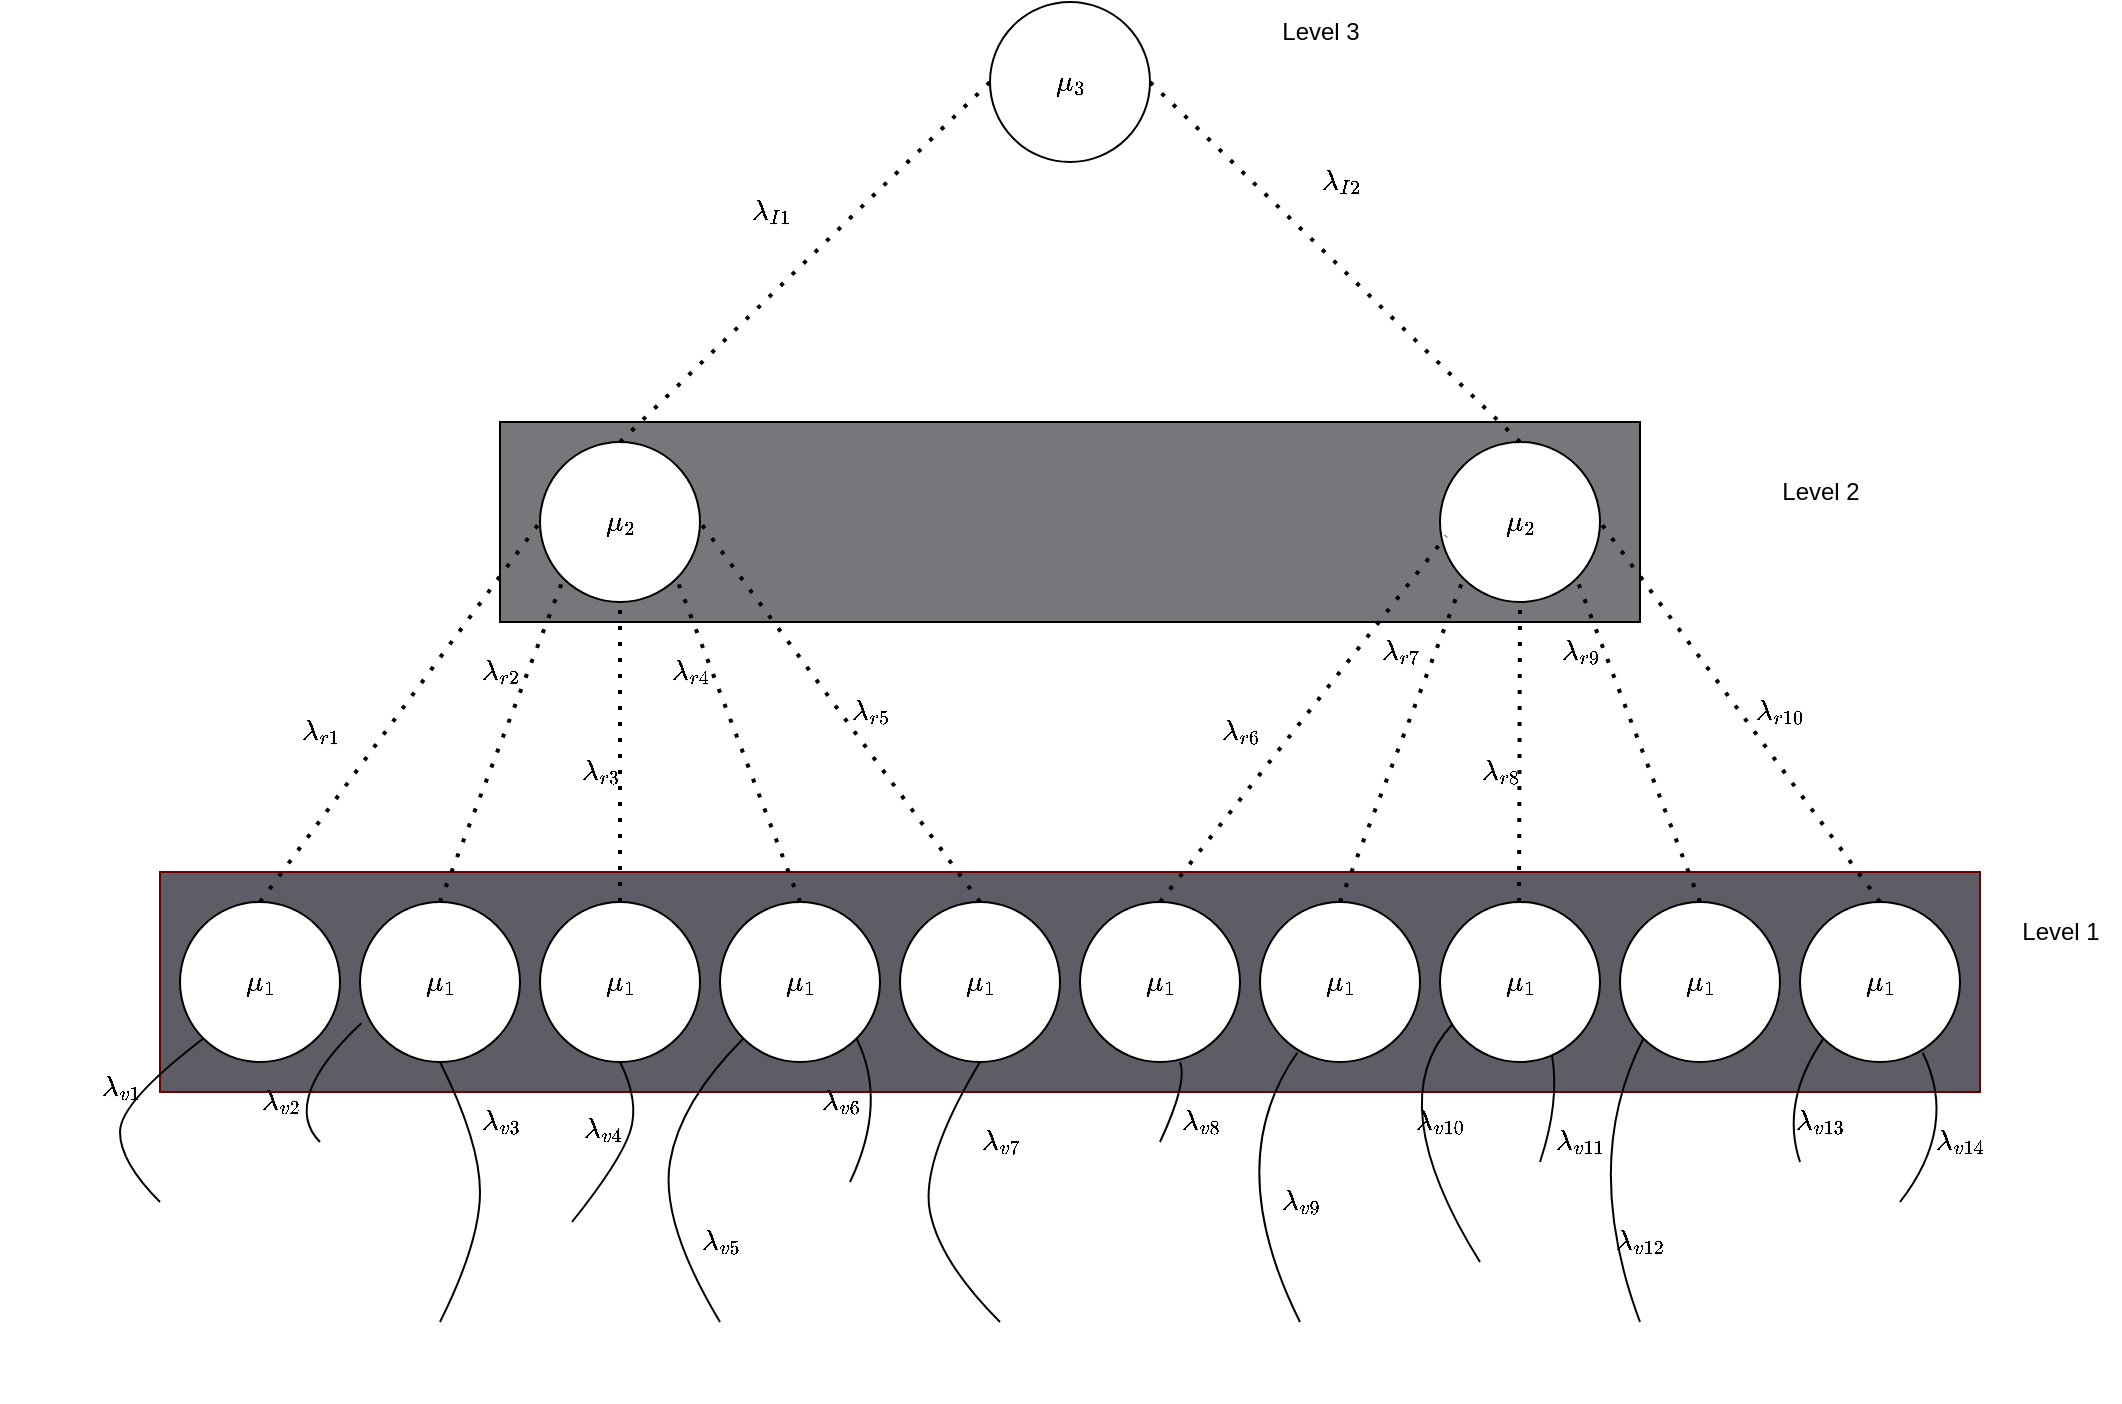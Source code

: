 <mxfile version="21.0.6" type="github">
  <diagram name="Page-1" id="K7tpPM3fMPWUOehcnThG">
    <mxGraphModel dx="1884" dy="1562" grid="1" gridSize="10" guides="1" tooltips="1" connect="1" arrows="1" fold="1" page="1" pageScale="1" pageWidth="850" pageHeight="1100" math="1" shadow="0">
      <root>
        <mxCell id="0" />
        <mxCell id="1" parent="0" />
        <mxCell id="YJVg28BFqEHnD__zuDOL-15" value="" style="rounded=0;whiteSpace=wrap;html=1;fillColor=#77767b;" parent="1" vertex="1">
          <mxGeometry x="230" y="-10" width="570" height="100" as="geometry" />
        </mxCell>
        <mxCell id="YJVg28BFqEHnD__zuDOL-14" value="" style="rounded=0;whiteSpace=wrap;html=1;fillColor=#5e5c64;fontColor=#ffffff;strokeColor=#6F0000;gradientColor=none;" parent="1" vertex="1">
          <mxGeometry x="60" y="215" width="910" height="110" as="geometry" />
        </mxCell>
        <mxCell id="YJVg28BFqEHnD__zuDOL-1" value="$$\mu_1$$" style="ellipse;whiteSpace=wrap;html=1;aspect=fixed;" parent="1" vertex="1">
          <mxGeometry x="70" y="230" width="80" height="80" as="geometry" />
        </mxCell>
        <mxCell id="YJVg28BFqEHnD__zuDOL-2" value="$$\mu_1$$" style="ellipse;whiteSpace=wrap;html=1;aspect=fixed;" parent="1" vertex="1">
          <mxGeometry x="160" y="230" width="80" height="80" as="geometry" />
        </mxCell>
        <mxCell id="YJVg28BFqEHnD__zuDOL-3" value="$$\mu_1$$" style="ellipse;whiteSpace=wrap;html=1;aspect=fixed;" parent="1" vertex="1">
          <mxGeometry x="250" y="230" width="80" height="80" as="geometry" />
        </mxCell>
        <mxCell id="YJVg28BFqEHnD__zuDOL-4" value="$$\mu_1$$" style="ellipse;whiteSpace=wrap;html=1;aspect=fixed;" parent="1" vertex="1">
          <mxGeometry x="340" y="230" width="80" height="80" as="geometry" />
        </mxCell>
        <mxCell id="YJVg28BFqEHnD__zuDOL-5" value="$$\mu_1$$" style="ellipse;whiteSpace=wrap;html=1;aspect=fixed;" parent="1" vertex="1">
          <mxGeometry x="430" y="230" width="80" height="80" as="geometry" />
        </mxCell>
        <mxCell id="YJVg28BFqEHnD__zuDOL-6" value="$$\mu_1$$" style="ellipse;whiteSpace=wrap;html=1;aspect=fixed;" parent="1" vertex="1">
          <mxGeometry x="520" y="230" width="80" height="80" as="geometry" />
        </mxCell>
        <mxCell id="YJVg28BFqEHnD__zuDOL-7" value="$$\mu_1$$" style="ellipse;whiteSpace=wrap;html=1;aspect=fixed;" parent="1" vertex="1">
          <mxGeometry x="610" y="230" width="80" height="80" as="geometry" />
        </mxCell>
        <mxCell id="YJVg28BFqEHnD__zuDOL-8" value="$$\mu_1$$" style="ellipse;whiteSpace=wrap;html=1;aspect=fixed;" parent="1" vertex="1">
          <mxGeometry x="700" y="230" width="80" height="80" as="geometry" />
        </mxCell>
        <mxCell id="YJVg28BFqEHnD__zuDOL-9" value="$$\mu_1$$" style="ellipse;whiteSpace=wrap;html=1;aspect=fixed;" parent="1" vertex="1">
          <mxGeometry x="790" y="230" width="80" height="80" as="geometry" />
        </mxCell>
        <mxCell id="YJVg28BFqEHnD__zuDOL-10" value="$$\mu_1$$" style="ellipse;whiteSpace=wrap;html=1;aspect=fixed;" parent="1" vertex="1">
          <mxGeometry x="880" y="230" width="80" height="80" as="geometry" />
        </mxCell>
        <mxCell id="YJVg28BFqEHnD__zuDOL-11" value="$$\mu_2$$" style="ellipse;whiteSpace=wrap;html=1;aspect=fixed;" parent="1" vertex="1">
          <mxGeometry x="250" width="80" height="80" as="geometry" />
        </mxCell>
        <mxCell id="YJVg28BFqEHnD__zuDOL-12" value="$$\mu_2$$" style="ellipse;whiteSpace=wrap;html=1;aspect=fixed;" parent="1" vertex="1">
          <mxGeometry x="700" width="80" height="80" as="geometry" />
        </mxCell>
        <mxCell id="YJVg28BFqEHnD__zuDOL-13" value="$$\mu_3$$" style="ellipse;whiteSpace=wrap;html=1;aspect=fixed;" parent="1" vertex="1">
          <mxGeometry x="475" y="-220" width="80" height="80" as="geometry" />
        </mxCell>
        <mxCell id="YJVg28BFqEHnD__zuDOL-17" value="" style="endArrow=none;dashed=1;html=1;dashPattern=1 3;strokeWidth=2;rounded=0;entryX=0;entryY=0.5;entryDx=0;entryDy=0;exitX=0.5;exitY=0;exitDx=0;exitDy=0;" parent="1" source="YJVg28BFqEHnD__zuDOL-1" target="YJVg28BFqEHnD__zuDOL-11" edge="1">
          <mxGeometry width="50" height="50" relative="1" as="geometry">
            <mxPoint x="110" y="230" as="sourcePoint" />
            <mxPoint x="160" y="180" as="targetPoint" />
          </mxGeometry>
        </mxCell>
        <mxCell id="YJVg28BFqEHnD__zuDOL-18" value="" style="endArrow=none;dashed=1;html=1;dashPattern=1 3;strokeWidth=2;rounded=0;entryX=0;entryY=1;entryDx=0;entryDy=0;exitX=0.5;exitY=0;exitDx=0;exitDy=0;" parent="1" source="YJVg28BFqEHnD__zuDOL-2" target="YJVg28BFqEHnD__zuDOL-11" edge="1">
          <mxGeometry width="50" height="50" relative="1" as="geometry">
            <mxPoint x="120" y="240" as="sourcePoint" />
            <mxPoint x="260" y="50" as="targetPoint" />
          </mxGeometry>
        </mxCell>
        <mxCell id="YJVg28BFqEHnD__zuDOL-19" value="" style="endArrow=none;dashed=1;html=1;dashPattern=1 3;strokeWidth=2;rounded=0;entryX=0.5;entryY=1;entryDx=0;entryDy=0;exitX=0.5;exitY=0;exitDx=0;exitDy=0;" parent="1" source="YJVg28BFqEHnD__zuDOL-3" target="YJVg28BFqEHnD__zuDOL-11" edge="1">
          <mxGeometry width="50" height="50" relative="1" as="geometry">
            <mxPoint x="130" y="250" as="sourcePoint" />
            <mxPoint x="270" y="60" as="targetPoint" />
          </mxGeometry>
        </mxCell>
        <mxCell id="YJVg28BFqEHnD__zuDOL-20" value="" style="endArrow=none;dashed=1;html=1;dashPattern=1 3;strokeWidth=2;rounded=0;entryX=1;entryY=1;entryDx=0;entryDy=0;exitX=0.5;exitY=0;exitDx=0;exitDy=0;" parent="1" source="YJVg28BFqEHnD__zuDOL-4" target="YJVg28BFqEHnD__zuDOL-11" edge="1">
          <mxGeometry width="50" height="50" relative="1" as="geometry">
            <mxPoint x="140" y="260" as="sourcePoint" />
            <mxPoint x="280" y="70" as="targetPoint" />
          </mxGeometry>
        </mxCell>
        <mxCell id="YJVg28BFqEHnD__zuDOL-21" value="" style="endArrow=none;dashed=1;html=1;dashPattern=1 3;strokeWidth=2;rounded=0;entryX=1;entryY=0.5;entryDx=0;entryDy=0;exitX=0.5;exitY=0;exitDx=0;exitDy=0;" parent="1" source="YJVg28BFqEHnD__zuDOL-5" target="YJVg28BFqEHnD__zuDOL-11" edge="1">
          <mxGeometry width="50" height="50" relative="1" as="geometry">
            <mxPoint x="150" y="270" as="sourcePoint" />
            <mxPoint x="290" y="80" as="targetPoint" />
          </mxGeometry>
        </mxCell>
        <mxCell id="YJVg28BFqEHnD__zuDOL-22" value="" style="endArrow=none;dashed=1;html=1;dashPattern=1 3;strokeWidth=2;rounded=0;entryX=0.038;entryY=0.588;entryDx=0;entryDy=0;exitX=0.5;exitY=0;exitDx=0;exitDy=0;entryPerimeter=0;" parent="1" source="YJVg28BFqEHnD__zuDOL-6" target="YJVg28BFqEHnD__zuDOL-12" edge="1">
          <mxGeometry width="50" height="50" relative="1" as="geometry">
            <mxPoint x="560" y="230" as="sourcePoint" />
            <mxPoint x="700" y="40" as="targetPoint" />
          </mxGeometry>
        </mxCell>
        <mxCell id="YJVg28BFqEHnD__zuDOL-23" value="" style="endArrow=none;dashed=1;html=1;dashPattern=1 3;strokeWidth=2;rounded=0;entryX=0;entryY=1;entryDx=0;entryDy=0;exitX=0.5;exitY=0;exitDx=0;exitDy=0;" parent="1" source="YJVg28BFqEHnD__zuDOL-7" target="YJVg28BFqEHnD__zuDOL-12" edge="1">
          <mxGeometry width="50" height="50" relative="1" as="geometry">
            <mxPoint x="670" y="212" as="sourcePoint" />
            <mxPoint x="732" y="50" as="targetPoint" />
          </mxGeometry>
        </mxCell>
        <mxCell id="YJVg28BFqEHnD__zuDOL-24" value="" style="endArrow=none;dashed=1;html=1;dashPattern=1 3;strokeWidth=2;rounded=0;entryX=0.5;entryY=1;entryDx=0;entryDy=0;exitX=0.5;exitY=0;exitDx=0;exitDy=0;" parent="1" target="YJVg28BFqEHnD__zuDOL-12" edge="1">
          <mxGeometry width="50" height="50" relative="1" as="geometry">
            <mxPoint x="739.5" y="230" as="sourcePoint" />
            <mxPoint x="739.5" y="80" as="targetPoint" />
          </mxGeometry>
        </mxCell>
        <mxCell id="YJVg28BFqEHnD__zuDOL-25" value="" style="endArrow=none;dashed=1;html=1;dashPattern=1 3;strokeWidth=2;rounded=0;entryX=1;entryY=1;entryDx=0;entryDy=0;exitX=0.5;exitY=0;exitDx=0;exitDy=0;" parent="1" source="YJVg28BFqEHnD__zuDOL-9" target="YJVg28BFqEHnD__zuDOL-12" edge="1">
          <mxGeometry width="50" height="50" relative="1" as="geometry">
            <mxPoint x="822" y="230" as="sourcePoint" />
            <mxPoint x="760" y="68" as="targetPoint" />
          </mxGeometry>
        </mxCell>
        <mxCell id="YJVg28BFqEHnD__zuDOL-26" value="" style="endArrow=none;dashed=1;html=1;dashPattern=1 3;strokeWidth=2;rounded=0;entryX=1;entryY=0.5;entryDx=0;entryDy=0;exitX=0.5;exitY=0;exitDx=0;exitDy=0;" parent="1" source="YJVg28BFqEHnD__zuDOL-10" target="YJVg28BFqEHnD__zuDOL-12" edge="1">
          <mxGeometry width="50" height="50" relative="1" as="geometry">
            <mxPoint x="920" y="230" as="sourcePoint" />
            <mxPoint x="780" y="40" as="targetPoint" />
          </mxGeometry>
        </mxCell>
        <mxCell id="YJVg28BFqEHnD__zuDOL-27" value="" style="endArrow=none;dashed=1;html=1;dashPattern=1 3;strokeWidth=2;rounded=0;exitX=0.5;exitY=0;exitDx=0;exitDy=0;entryX=0;entryY=0.5;entryDx=0;entryDy=0;" parent="1" source="YJVg28BFqEHnD__zuDOL-11" target="YJVg28BFqEHnD__zuDOL-13" edge="1">
          <mxGeometry width="50" height="50" relative="1" as="geometry">
            <mxPoint x="330" y="-100" as="sourcePoint" />
            <mxPoint x="380" y="-150" as="targetPoint" />
          </mxGeometry>
        </mxCell>
        <mxCell id="YJVg28BFqEHnD__zuDOL-28" value="" style="endArrow=none;dashed=1;html=1;dashPattern=1 3;strokeWidth=2;rounded=0;exitX=0.5;exitY=0;exitDx=0;exitDy=0;entryX=1;entryY=0.5;entryDx=0;entryDy=0;" parent="1" source="YJVg28BFqEHnD__zuDOL-12" target="YJVg28BFqEHnD__zuDOL-13" edge="1">
          <mxGeometry width="50" height="50" relative="1" as="geometry">
            <mxPoint x="730" y="-30" as="sourcePoint" />
            <mxPoint x="560" y="-180" as="targetPoint" />
          </mxGeometry>
        </mxCell>
        <mxCell id="YJVg28BFqEHnD__zuDOL-35" value="$$\lambda_{I1}$$" style="text;html=1;align=center;verticalAlign=middle;resizable=0;points=[];autosize=1;strokeColor=none;fillColor=none;" parent="1" vertex="1">
          <mxGeometry x="305" y="-130" width="120" height="30" as="geometry" />
        </mxCell>
        <mxCell id="YJVg28BFqEHnD__zuDOL-38" value="" style="shape=image;html=1;verticalAlign=top;verticalLabelPosition=bottom;labelBackgroundColor=#ffffff;imageAspect=0;aspect=fixed;image=https://cdn4.iconfinder.com/data/icons/transportation-and-vehicle/128/Transportation_And_Vehicle_3-03-128.png;opacity=50;" parent="1" vertex="1">
          <mxGeometry x="60" y="380" width="40" height="40" as="geometry" />
        </mxCell>
        <mxCell id="YJVg28BFqEHnD__zuDOL-39" value="" style="shape=image;html=1;verticalAlign=top;verticalLabelPosition=bottom;labelBackgroundColor=#ffffff;imageAspect=0;aspect=fixed;image=https://cdn4.iconfinder.com/data/icons/transportation-and-vehicle/128/Transportation_And_Vehicle_3-03-128.png;opacity=50;" parent="1" vertex="1">
          <mxGeometry x="230" y="390" width="40" height="40" as="geometry" />
        </mxCell>
        <mxCell id="YJVg28BFqEHnD__zuDOL-40" value="" style="shape=image;html=1;verticalAlign=top;verticalLabelPosition=bottom;labelBackgroundColor=#ffffff;imageAspect=0;aspect=fixed;image=https://cdn4.iconfinder.com/data/icons/transportation-and-vehicle/128/Transportation_And_Vehicle_3-03-128.png;opacity=50;" parent="1" vertex="1">
          <mxGeometry x="140" y="350" width="40" height="40" as="geometry" />
        </mxCell>
        <mxCell id="YJVg28BFqEHnD__zuDOL-41" value="" style="shape=image;html=1;verticalAlign=top;verticalLabelPosition=bottom;labelBackgroundColor=#ffffff;imageAspect=0;aspect=fixed;image=https://cdn4.iconfinder.com/data/icons/transportation-and-vehicle/128/Transportation_And_Vehicle_3-03-128.png;opacity=50;direction=east;" parent="1" vertex="1">
          <mxGeometry x="330" y="440" width="40" height="40" as="geometry" />
        </mxCell>
        <mxCell id="YJVg28BFqEHnD__zuDOL-42" value="" style="shape=image;html=1;verticalAlign=top;verticalLabelPosition=bottom;labelBackgroundColor=#ffffff;imageAspect=0;aspect=fixed;image=https://cdn4.iconfinder.com/data/icons/transportation-and-vehicle/128/Transportation_And_Vehicle_3-03-128.png;opacity=50;direction=east;" parent="1" vertex="1">
          <mxGeometry x="385" y="370" width="40" height="40" as="geometry" />
        </mxCell>
        <mxCell id="YJVg28BFqEHnD__zuDOL-43" value="" style="shape=image;html=1;verticalAlign=top;verticalLabelPosition=bottom;labelBackgroundColor=#ffffff;imageAspect=0;aspect=fixed;image=https://cdn4.iconfinder.com/data/icons/transportation-and-vehicle/128/Transportation_And_Vehicle_3-03-128.png;opacity=50;" parent="1" vertex="1">
          <mxGeometry x="180" y="440" width="40" height="40" as="geometry" />
        </mxCell>
        <mxCell id="YJVg28BFqEHnD__zuDOL-44" value="" style="shape=image;html=1;verticalAlign=top;verticalLabelPosition=bottom;labelBackgroundColor=#ffffff;imageAspect=0;aspect=fixed;image=https://cdn4.iconfinder.com/data/icons/transportation-and-vehicle/128/Transportation_And_Vehicle_3-03-128.png;opacity=50;" parent="1" vertex="1">
          <mxGeometry x="470" y="440" width="40" height="40" as="geometry" />
        </mxCell>
        <mxCell id="YJVg28BFqEHnD__zuDOL-45" value="" style="shape=image;html=1;verticalAlign=top;verticalLabelPosition=bottom;labelBackgroundColor=#ffffff;imageAspect=0;aspect=fixed;image=https://cdn4.iconfinder.com/data/icons/transportation-and-vehicle/128/Transportation_And_Vehicle_3-03-128.png;opacity=50;" parent="1" vertex="1">
          <mxGeometry x="540" y="350" width="40" height="40" as="geometry" />
        </mxCell>
        <mxCell id="YJVg28BFqEHnD__zuDOL-46" value="" style="shape=image;html=1;verticalAlign=top;verticalLabelPosition=bottom;labelBackgroundColor=#ffffff;imageAspect=0;aspect=fixed;image=https://cdn4.iconfinder.com/data/icons/transportation-and-vehicle/128/Transportation_And_Vehicle_3-03-128.png;opacity=50;" parent="1" vertex="1">
          <mxGeometry x="610" y="440" width="40" height="40" as="geometry" />
        </mxCell>
        <mxCell id="YJVg28BFqEHnD__zuDOL-47" value="" style="shape=image;html=1;verticalAlign=top;verticalLabelPosition=bottom;labelBackgroundColor=#ffffff;imageAspect=0;aspect=fixed;image=https://cdn4.iconfinder.com/data/icons/transportation-and-vehicle/128/Transportation_And_Vehicle_3-03-128.png;opacity=50;" parent="1" vertex="1">
          <mxGeometry x="730" y="360" width="40" height="40" as="geometry" />
        </mxCell>
        <mxCell id="YJVg28BFqEHnD__zuDOL-48" value="" style="shape=image;html=1;verticalAlign=top;verticalLabelPosition=bottom;labelBackgroundColor=#ffffff;imageAspect=0;aspect=fixed;image=https://cdn4.iconfinder.com/data/icons/transportation-and-vehicle/128/Transportation_And_Vehicle_3-03-128.png;opacity=50;" parent="1" vertex="1">
          <mxGeometry x="710" y="410" width="40" height="40" as="geometry" />
        </mxCell>
        <mxCell id="YJVg28BFqEHnD__zuDOL-49" value="" style="shape=image;html=1;verticalAlign=top;verticalLabelPosition=bottom;labelBackgroundColor=#ffffff;imageAspect=0;aspect=fixed;image=https://cdn4.iconfinder.com/data/icons/transportation-and-vehicle/128/Transportation_And_Vehicle_3-03-128.png;opacity=50;" parent="1" vertex="1">
          <mxGeometry x="860" y="360" width="40" height="40" as="geometry" />
        </mxCell>
        <mxCell id="YJVg28BFqEHnD__zuDOL-50" value="" style="shape=image;html=1;verticalAlign=top;verticalLabelPosition=bottom;labelBackgroundColor=#ffffff;imageAspect=0;aspect=fixed;image=https://cdn4.iconfinder.com/data/icons/transportation-and-vehicle/128/Transportation_And_Vehicle_3-03-128.png;opacity=50;" parent="1" vertex="1">
          <mxGeometry x="780" y="440" width="40" height="40" as="geometry" />
        </mxCell>
        <mxCell id="YJVg28BFqEHnD__zuDOL-51" value="" style="shape=image;html=1;verticalAlign=top;verticalLabelPosition=bottom;labelBackgroundColor=#ffffff;imageAspect=0;aspect=fixed;image=https://cdn4.iconfinder.com/data/icons/transportation-and-vehicle/128/Transportation_And_Vehicle_3-03-128.png;opacity=50;" parent="1" vertex="1">
          <mxGeometry x="910" y="380" width="40" height="40" as="geometry" />
        </mxCell>
        <mxCell id="YJVg28BFqEHnD__zuDOL-53" value="" style="curved=1;endArrow=none;html=1;rounded=0;endFill=0;entryX=0;entryY=1;entryDx=0;entryDy=0;exitX=0;exitY=0;exitDx=0;exitDy=0;" parent="1" source="YJVg28BFqEHnD__zuDOL-38" target="YJVg28BFqEHnD__zuDOL-1" edge="1">
          <mxGeometry width="50" height="50" relative="1" as="geometry">
            <mxPoint x="50" y="400" as="sourcePoint" />
            <mxPoint x="70" y="340" as="targetPoint" />
            <Array as="points">
              <mxPoint x="40" y="360" />
              <mxPoint x="40" y="330" />
            </Array>
          </mxGeometry>
        </mxCell>
        <mxCell id="YJVg28BFqEHnD__zuDOL-54" value="$$\lambda_{v1}$$" style="text;html=1;align=center;verticalAlign=middle;resizable=0;points=[];autosize=1;strokeColor=none;fillColor=none;" parent="1" vertex="1">
          <mxGeometry x="-20" y="308" width="120" height="30" as="geometry" />
        </mxCell>
        <mxCell id="YJVg28BFqEHnD__zuDOL-55" value="Level 1" style="text;html=1;align=center;verticalAlign=middle;resizable=0;points=[];autosize=1;strokeColor=none;fillColor=none;" parent="1" vertex="1">
          <mxGeometry x="980" y="230" width="60" height="30" as="geometry" />
        </mxCell>
        <mxCell id="YJVg28BFqEHnD__zuDOL-58" value="Level 2 " style="text;html=1;align=center;verticalAlign=middle;resizable=0;points=[];autosize=1;strokeColor=none;fillColor=none;" parent="1" vertex="1">
          <mxGeometry x="860" y="10" width="60" height="30" as="geometry" />
        </mxCell>
        <mxCell id="YJVg28BFqEHnD__zuDOL-59" value="Level 3 " style="text;html=1;align=center;verticalAlign=middle;resizable=0;points=[];autosize=1;strokeColor=none;fillColor=none;" parent="1" vertex="1">
          <mxGeometry x="610" y="-220" width="60" height="30" as="geometry" />
        </mxCell>
        <mxCell id="T5lkXfuxaF4mab0h6_Vr-1" value="" style="curved=1;endArrow=none;html=1;rounded=0;endFill=0;entryX=0.008;entryY=0.758;entryDx=0;entryDy=0;entryPerimeter=0;" edge="1" parent="1" source="YJVg28BFqEHnD__zuDOL-40" target="YJVg28BFqEHnD__zuDOL-2">
          <mxGeometry width="50" height="50" relative="1" as="geometry">
            <mxPoint x="128" y="380" as="sourcePoint" />
            <mxPoint x="150" y="298" as="targetPoint" />
            <Array as="points">
              <mxPoint x="130" y="340" />
              <mxPoint x="140" y="310" />
            </Array>
          </mxGeometry>
        </mxCell>
        <mxCell id="T5lkXfuxaF4mab0h6_Vr-2" value="" style="curved=1;endArrow=none;html=1;rounded=0;endFill=0;entryX=0.5;entryY=1;entryDx=0;entryDy=0;exitX=0.5;exitY=0;exitDx=0;exitDy=0;" edge="1" parent="1" source="YJVg28BFqEHnD__zuDOL-43" target="YJVg28BFqEHnD__zuDOL-2">
          <mxGeometry width="50" height="50" relative="1" as="geometry">
            <mxPoint x="80" y="400" as="sourcePoint" />
            <mxPoint x="102" y="318" as="targetPoint" />
            <Array as="points">
              <mxPoint x="220" y="400" />
              <mxPoint x="220" y="350" />
            </Array>
          </mxGeometry>
        </mxCell>
        <mxCell id="T5lkXfuxaF4mab0h6_Vr-3" value="" style="curved=1;endArrow=none;html=1;rounded=0;endFill=0;entryX=0.5;entryY=1;entryDx=0;entryDy=0;" edge="1" parent="1" source="YJVg28BFqEHnD__zuDOL-39" target="YJVg28BFqEHnD__zuDOL-3">
          <mxGeometry width="50" height="50" relative="1" as="geometry">
            <mxPoint x="90" y="410" as="sourcePoint" />
            <mxPoint x="112" y="328" as="targetPoint" />
            <Array as="points">
              <mxPoint x="290" y="360" />
              <mxPoint x="300" y="330" />
            </Array>
          </mxGeometry>
        </mxCell>
        <mxCell id="T5lkXfuxaF4mab0h6_Vr-4" value="" style="curved=1;endArrow=none;html=1;rounded=0;endFill=0;entryX=0;entryY=1;entryDx=0;entryDy=0;exitX=0.25;exitY=0;exitDx=0;exitDy=0;" edge="1" parent="1" source="YJVg28BFqEHnD__zuDOL-41" target="YJVg28BFqEHnD__zuDOL-4">
          <mxGeometry width="50" height="50" relative="1" as="geometry">
            <mxPoint x="350" y="420" as="sourcePoint" />
            <mxPoint x="372" y="338" as="targetPoint" />
            <Array as="points">
              <mxPoint x="310" y="390" />
              <mxPoint x="320" y="330" />
            </Array>
          </mxGeometry>
        </mxCell>
        <mxCell id="T5lkXfuxaF4mab0h6_Vr-5" value="" style="curved=1;endArrow=none;html=1;rounded=0;endFill=0;entryX=1;entryY=1;entryDx=0;entryDy=0;exitX=0.5;exitY=0;exitDx=0;exitDy=0;" edge="1" parent="1" source="YJVg28BFqEHnD__zuDOL-42" target="YJVg28BFqEHnD__zuDOL-4">
          <mxGeometry width="50" height="50" relative="1" as="geometry">
            <mxPoint x="424" y="380" as="sourcePoint" />
            <mxPoint x="446" y="298" as="targetPoint" />
            <Array as="points">
              <mxPoint x="424" y="330" />
            </Array>
          </mxGeometry>
        </mxCell>
        <mxCell id="T5lkXfuxaF4mab0h6_Vr-6" value="" style="curved=1;endArrow=none;html=1;rounded=0;endFill=0;entryX=0.5;entryY=1;entryDx=0;entryDy=0;exitX=0.25;exitY=0;exitDx=0;exitDy=0;" edge="1" parent="1" source="YJVg28BFqEHnD__zuDOL-44" target="YJVg28BFqEHnD__zuDOL-5">
          <mxGeometry width="50" height="50" relative="1" as="geometry">
            <mxPoint x="453" y="411" as="sourcePoint" />
            <mxPoint x="475" y="329" as="targetPoint" />
            <Array as="points">
              <mxPoint x="450" y="410" />
              <mxPoint x="440" y="360" />
            </Array>
          </mxGeometry>
        </mxCell>
        <mxCell id="T5lkXfuxaF4mab0h6_Vr-7" value="" style="curved=1;endArrow=none;html=1;rounded=0;endFill=0;entryX=0.233;entryY=0.942;entryDx=0;entryDy=0;exitX=0.5;exitY=0;exitDx=0;exitDy=0;entryPerimeter=0;" edge="1" parent="1" source="YJVg28BFqEHnD__zuDOL-46" target="YJVg28BFqEHnD__zuDOL-7">
          <mxGeometry width="50" height="50" relative="1" as="geometry">
            <mxPoint x="650" y="435" as="sourcePoint" />
            <mxPoint x="640" y="305" as="targetPoint" />
            <Array as="points">
              <mxPoint x="590" y="360" />
            </Array>
          </mxGeometry>
        </mxCell>
        <mxCell id="T5lkXfuxaF4mab0h6_Vr-8" value="" style="curved=1;endArrow=none;html=1;rounded=0;endFill=0;entryX=0.075;entryY=0.767;entryDx=0;entryDy=0;exitX=0.25;exitY=0;exitDx=0;exitDy=0;entryPerimeter=0;" edge="1" parent="1" source="YJVg28BFqEHnD__zuDOL-48" target="YJVg28BFqEHnD__zuDOL-8">
          <mxGeometry width="50" height="50" relative="1" as="geometry">
            <mxPoint x="730" y="420" as="sourcePoint" />
            <mxPoint x="720" y="290" as="targetPoint" />
            <Array as="points">
              <mxPoint x="670" y="330" />
            </Array>
          </mxGeometry>
        </mxCell>
        <mxCell id="T5lkXfuxaF4mab0h6_Vr-9" value="" style="curved=1;endArrow=none;html=1;rounded=0;endFill=0;entryX=0;entryY=1;entryDx=0;entryDy=0;exitX=0.5;exitY=0;exitDx=0;exitDy=0;" edge="1" parent="1" source="YJVg28BFqEHnD__zuDOL-50" target="YJVg28BFqEHnD__zuDOL-9">
          <mxGeometry width="50" height="50" relative="1" as="geometry">
            <mxPoint x="810" y="438" as="sourcePoint" />
            <mxPoint x="800" y="308" as="targetPoint" />
            <Array as="points">
              <mxPoint x="770" y="360" />
            </Array>
          </mxGeometry>
        </mxCell>
        <mxCell id="T5lkXfuxaF4mab0h6_Vr-10" value="" style="curved=1;endArrow=none;html=1;rounded=0;endFill=0;exitX=0.5;exitY=0;exitDx=0;exitDy=0;" edge="1" parent="1" source="YJVg28BFqEHnD__zuDOL-45">
          <mxGeometry width="50" height="50" relative="1" as="geometry">
            <mxPoint x="555" y="360" as="sourcePoint" />
            <mxPoint x="570" y="310" as="targetPoint" />
            <Array as="points">
              <mxPoint x="574" y="320" />
            </Array>
          </mxGeometry>
        </mxCell>
        <mxCell id="T5lkXfuxaF4mab0h6_Vr-11" value="" style="curved=1;endArrow=none;html=1;rounded=0;endFill=0;entryX=0.7;entryY=0.958;entryDx=0;entryDy=0;entryPerimeter=0;exitX=0.5;exitY=0;exitDx=0;exitDy=0;" edge="1" parent="1" source="YJVg28BFqEHnD__zuDOL-47" target="YJVg28BFqEHnD__zuDOL-8">
          <mxGeometry width="50" height="50" relative="1" as="geometry">
            <mxPoint x="750" y="350" as="sourcePoint" />
            <mxPoint x="733.5" y="298" as="targetPoint" />
            <Array as="points">
              <mxPoint x="760" y="330" />
            </Array>
          </mxGeometry>
        </mxCell>
        <mxCell id="T5lkXfuxaF4mab0h6_Vr-12" value="" style="curved=1;endArrow=none;html=1;rounded=0;endFill=0;exitX=0.5;exitY=0;exitDx=0;exitDy=0;entryX=0.767;entryY=0.942;entryDx=0;entryDy=0;entryPerimeter=0;" edge="1" parent="1" source="YJVg28BFqEHnD__zuDOL-51" target="YJVg28BFqEHnD__zuDOL-10">
          <mxGeometry width="50" height="50" relative="1" as="geometry">
            <mxPoint x="940.5" y="382" as="sourcePoint" />
            <mxPoint x="940" y="310" as="targetPoint" />
            <Array as="points">
              <mxPoint x="959.5" y="342" />
            </Array>
          </mxGeometry>
        </mxCell>
        <mxCell id="T5lkXfuxaF4mab0h6_Vr-13" value="" style="curved=1;endArrow=none;html=1;rounded=0;endFill=0;exitX=0.5;exitY=0;exitDx=0;exitDy=0;entryX=0;entryY=1;entryDx=0;entryDy=0;" edge="1" parent="1" source="YJVg28BFqEHnD__zuDOL-49" target="YJVg28BFqEHnD__zuDOL-10">
          <mxGeometry width="50" height="50" relative="1" as="geometry">
            <mxPoint x="890" y="420" as="sourcePoint" />
            <mxPoint x="889" y="290" as="targetPoint" />
            <Array as="points">
              <mxPoint x="870" y="330" />
            </Array>
          </mxGeometry>
        </mxCell>
        <mxCell id="T5lkXfuxaF4mab0h6_Vr-14" value="$$\lambda_{v2}$$" style="text;html=1;align=center;verticalAlign=middle;resizable=0;points=[];autosize=1;strokeColor=none;fillColor=none;" vertex="1" parent="1">
          <mxGeometry x="60" y="315" width="120" height="30" as="geometry" />
        </mxCell>
        <mxCell id="T5lkXfuxaF4mab0h6_Vr-15" value="$$\lambda_{v3}$$" style="text;html=1;align=center;verticalAlign=middle;resizable=0;points=[];autosize=1;strokeColor=none;fillColor=none;" vertex="1" parent="1">
          <mxGeometry x="170" y="325" width="120" height="30" as="geometry" />
        </mxCell>
        <mxCell id="T5lkXfuxaF4mab0h6_Vr-16" value="&lt;span style=&quot;color: rgb(0, 0, 0); font-family: Helvetica; font-size: 12px; font-style: normal; font-variant-ligatures: normal; font-variant-caps: normal; font-weight: 400; letter-spacing: normal; orphans: 2; text-align: center; text-indent: 0px; text-transform: none; widows: 2; word-spacing: 0px; -webkit-text-stroke-width: 0px; background-color: rgb(251, 251, 251); text-decoration-thickness: initial; text-decoration-style: initial; text-decoration-color: initial; float: none; display: inline !important;&quot;&gt;$$\lambda_{v4}$$&lt;/span&gt;" style="text;whiteSpace=wrap;html=1;" vertex="1" parent="1">
          <mxGeometry x="270" y="318" width="30" height="10" as="geometry" />
        </mxCell>
        <mxCell id="T5lkXfuxaF4mab0h6_Vr-17" value="$$\lambda_{v5}$$" style="text;html=1;align=center;verticalAlign=middle;resizable=0;points=[];autosize=1;strokeColor=none;fillColor=none;" vertex="1" parent="1">
          <mxGeometry x="280" y="385" width="120" height="30" as="geometry" />
        </mxCell>
        <mxCell id="T5lkXfuxaF4mab0h6_Vr-18" value="$$\lambda_{v6}$$" style="text;html=1;align=center;verticalAlign=middle;resizable=0;points=[];autosize=1;strokeColor=none;fillColor=none;" vertex="1" parent="1">
          <mxGeometry x="340" y="315" width="120" height="30" as="geometry" />
        </mxCell>
        <mxCell id="T5lkXfuxaF4mab0h6_Vr-19" value="$$\lambda_{v7}$$" style="text;html=1;align=center;verticalAlign=middle;resizable=0;points=[];autosize=1;strokeColor=none;fillColor=none;" vertex="1" parent="1">
          <mxGeometry x="420" y="335" width="120" height="30" as="geometry" />
        </mxCell>
        <mxCell id="T5lkXfuxaF4mab0h6_Vr-20" value="$$\lambda_{v8}$$" style="text;html=1;align=center;verticalAlign=middle;resizable=0;points=[];autosize=1;strokeColor=none;fillColor=none;" vertex="1" parent="1">
          <mxGeometry x="520" y="325" width="120" height="30" as="geometry" />
        </mxCell>
        <mxCell id="T5lkXfuxaF4mab0h6_Vr-21" value="$$\lambda_{v9}$$" style="text;html=1;align=center;verticalAlign=middle;resizable=0;points=[];autosize=1;strokeColor=none;fillColor=none;" vertex="1" parent="1">
          <mxGeometry x="570" y="365" width="120" height="30" as="geometry" />
        </mxCell>
        <mxCell id="T5lkXfuxaF4mab0h6_Vr-22" value="$$\lambda_{v10}$$" style="text;html=1;align=center;verticalAlign=middle;resizable=0;points=[];autosize=1;strokeColor=none;fillColor=none;" vertex="1" parent="1">
          <mxGeometry x="635" y="325" width="130" height="30" as="geometry" />
        </mxCell>
        <mxCell id="T5lkXfuxaF4mab0h6_Vr-23" value="$$\lambda_{v11}$$" style="text;html=1;align=center;verticalAlign=middle;resizable=0;points=[];autosize=1;strokeColor=none;fillColor=none;" vertex="1" parent="1">
          <mxGeometry x="705" y="335" width="130" height="30" as="geometry" />
        </mxCell>
        <mxCell id="T5lkXfuxaF4mab0h6_Vr-24" value="$$\lambda_{v12}$$" style="text;html=1;align=center;verticalAlign=middle;resizable=0;points=[];autosize=1;strokeColor=none;fillColor=none;" vertex="1" parent="1">
          <mxGeometry x="735" y="385" width="130" height="30" as="geometry" />
        </mxCell>
        <mxCell id="T5lkXfuxaF4mab0h6_Vr-25" value="$$\lambda_{v13}$$" style="text;html=1;align=center;verticalAlign=middle;resizable=0;points=[];autosize=1;strokeColor=none;fillColor=none;" vertex="1" parent="1">
          <mxGeometry x="825" y="325" width="130" height="30" as="geometry" />
        </mxCell>
        <mxCell id="T5lkXfuxaF4mab0h6_Vr-26" value="$$\lambda_{v14}$$" style="text;html=1;align=center;verticalAlign=middle;resizable=0;points=[];autosize=1;strokeColor=none;fillColor=none;" vertex="1" parent="1">
          <mxGeometry x="895" y="335" width="130" height="30" as="geometry" />
        </mxCell>
        <mxCell id="T5lkXfuxaF4mab0h6_Vr-27" value="$$\lambda_{r1}$$" style="text;html=1;align=center;verticalAlign=middle;resizable=0;points=[];autosize=1;strokeColor=none;fillColor=none;" vertex="1" parent="1">
          <mxGeometry x="80" y="130" width="120" height="30" as="geometry" />
        </mxCell>
        <mxCell id="T5lkXfuxaF4mab0h6_Vr-28" value="$$\lambda_{r2}$$" style="text;html=1;align=center;verticalAlign=middle;resizable=0;points=[];autosize=1;strokeColor=none;fillColor=none;" vertex="1" parent="1">
          <mxGeometry x="170" y="100" width="120" height="30" as="geometry" />
        </mxCell>
        <mxCell id="T5lkXfuxaF4mab0h6_Vr-29" value="$$\lambda_{r3}$$" style="text;html=1;align=center;verticalAlign=middle;resizable=0;points=[];autosize=1;strokeColor=none;fillColor=none;" vertex="1" parent="1">
          <mxGeometry x="220" y="150" width="120" height="30" as="geometry" />
        </mxCell>
        <mxCell id="T5lkXfuxaF4mab0h6_Vr-30" value="$$\lambda_{r4}$$" style="text;html=1;align=center;verticalAlign=middle;resizable=0;points=[];autosize=1;strokeColor=none;fillColor=none;" vertex="1" parent="1">
          <mxGeometry x="265" y="100" width="120" height="30" as="geometry" />
        </mxCell>
        <mxCell id="T5lkXfuxaF4mab0h6_Vr-31" value="$$\lambda_{r5}$$" style="text;html=1;align=center;verticalAlign=middle;resizable=0;points=[];autosize=1;strokeColor=none;fillColor=none;" vertex="1" parent="1">
          <mxGeometry x="355" y="120" width="120" height="30" as="geometry" />
        </mxCell>
        <mxCell id="T5lkXfuxaF4mab0h6_Vr-32" value="$$\lambda_{r6}$$" style="text;html=1;align=center;verticalAlign=middle;resizable=0;points=[];autosize=1;strokeColor=none;fillColor=none;" vertex="1" parent="1">
          <mxGeometry x="540" y="130" width="120" height="30" as="geometry" />
        </mxCell>
        <mxCell id="T5lkXfuxaF4mab0h6_Vr-33" value="$$\lambda_{r7}$$" style="text;html=1;align=center;verticalAlign=middle;resizable=0;points=[];autosize=1;strokeColor=none;fillColor=none;" vertex="1" parent="1">
          <mxGeometry x="620" y="90" width="120" height="30" as="geometry" />
        </mxCell>
        <mxCell id="T5lkXfuxaF4mab0h6_Vr-35" value="$$\lambda_{r8}$$" style="text;html=1;align=center;verticalAlign=middle;resizable=0;points=[];autosize=1;strokeColor=none;fillColor=none;" vertex="1" parent="1">
          <mxGeometry x="670" y="150" width="120" height="30" as="geometry" />
        </mxCell>
        <mxCell id="T5lkXfuxaF4mab0h6_Vr-36" value="$$\lambda_{r9}$$" style="text;html=1;align=center;verticalAlign=middle;resizable=0;points=[];autosize=1;strokeColor=none;fillColor=none;" vertex="1" parent="1">
          <mxGeometry x="710" y="90" width="120" height="30" as="geometry" />
        </mxCell>
        <mxCell id="T5lkXfuxaF4mab0h6_Vr-37" value="$$\lambda_{r10}$$" style="text;html=1;align=center;verticalAlign=middle;resizable=0;points=[];autosize=1;strokeColor=none;fillColor=none;" vertex="1" parent="1">
          <mxGeometry x="810" y="120" width="120" height="30" as="geometry" />
        </mxCell>
        <mxCell id="T5lkXfuxaF4mab0h6_Vr-38" value="$$\lambda_{I2}$$" style="text;html=1;align=center;verticalAlign=middle;resizable=0;points=[];autosize=1;strokeColor=none;fillColor=none;" vertex="1" parent="1">
          <mxGeometry x="590" y="-145" width="120" height="30" as="geometry" />
        </mxCell>
      </root>
    </mxGraphModel>
  </diagram>
</mxfile>
